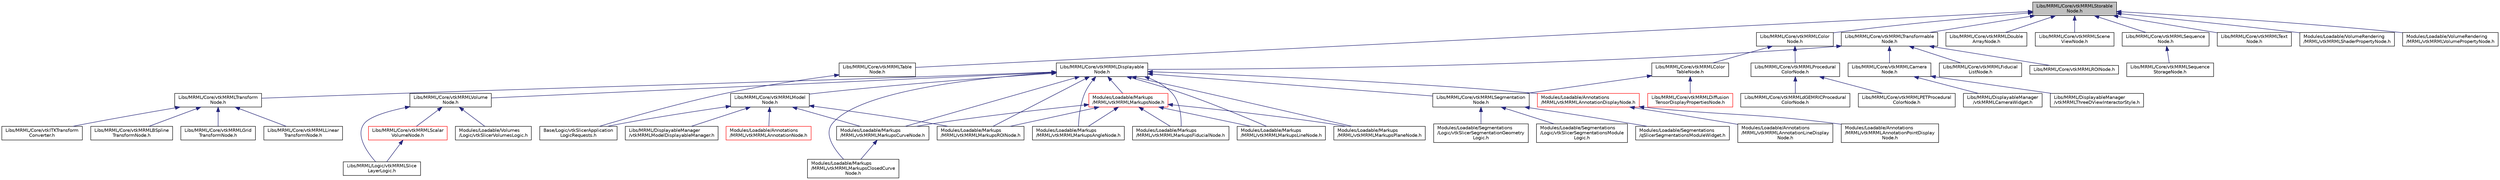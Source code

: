 digraph "Libs/MRML/Core/vtkMRMLStorableNode.h"
{
  bgcolor="transparent";
  edge [fontname="Helvetica",fontsize="10",labelfontname="Helvetica",labelfontsize="10"];
  node [fontname="Helvetica",fontsize="10",shape=record];
  Node18 [label="Libs/MRML/Core/vtkMRMLStorable\lNode.h",height=0.2,width=0.4,color="black", fillcolor="grey75", style="filled", fontcolor="black"];
  Node18 -> Node19 [dir="back",color="midnightblue",fontsize="10",style="solid",fontname="Helvetica"];
  Node19 [label="Libs/MRML/Core/vtkMRMLTransformable\lNode.h",height=0.2,width=0.4,color="black",URL="$vtkMRMLTransformableNode_8h.html"];
  Node19 -> Node20 [dir="back",color="midnightblue",fontsize="10",style="solid",fontname="Helvetica"];
  Node20 [label="Libs/MRML/Core/vtkMRMLDisplayable\lNode.h",height=0.2,width=0.4,color="black",URL="$vtkMRMLDisplayableNode_8h.html"];
  Node20 -> Node21 [dir="back",color="midnightblue",fontsize="10",style="solid",fontname="Helvetica"];
  Node21 [label="Libs/MRML/Core/vtkMRMLTransform\lNode.h",height=0.2,width=0.4,color="black",URL="$vtkMRMLTransformNode_8h.html"];
  Node21 -> Node22 [dir="back",color="midnightblue",fontsize="10",style="solid",fontname="Helvetica"];
  Node22 [label="Libs/MRML/Core/vtkITKTransform\lConverter.h",height=0.2,width=0.4,color="black",URL="$vtkITKTransformConverter_8h.html"];
  Node21 -> Node23 [dir="back",color="midnightblue",fontsize="10",style="solid",fontname="Helvetica"];
  Node23 [label="Libs/MRML/Core/vtkMRMLBSpline\lTransformNode.h",height=0.2,width=0.4,color="black",URL="$vtkMRMLBSplineTransformNode_8h.html"];
  Node21 -> Node24 [dir="back",color="midnightblue",fontsize="10",style="solid",fontname="Helvetica"];
  Node24 [label="Libs/MRML/Core/vtkMRMLGrid\lTransformNode.h",height=0.2,width=0.4,color="black",URL="$vtkMRMLGridTransformNode_8h.html"];
  Node21 -> Node25 [dir="back",color="midnightblue",fontsize="10",style="solid",fontname="Helvetica"];
  Node25 [label="Libs/MRML/Core/vtkMRMLLinear\lTransformNode.h",height=0.2,width=0.4,color="black",URL="$vtkMRMLLinearTransformNode_8h.html"];
  Node20 -> Node26 [dir="back",color="midnightblue",fontsize="10",style="solid",fontname="Helvetica"];
  Node26 [label="Libs/MRML/Core/vtkMRMLVolume\lNode.h",height=0.2,width=0.4,color="black",URL="$vtkMRMLVolumeNode_8h.html"];
  Node26 -> Node27 [dir="back",color="midnightblue",fontsize="10",style="solid",fontname="Helvetica"];
  Node27 [label="Libs/MRML/Core/vtkMRMLScalar\lVolumeNode.h",height=0.2,width=0.4,color="red",URL="$vtkMRMLScalarVolumeNode_8h.html"];
  Node27 -> Node31 [dir="back",color="midnightblue",fontsize="10",style="solid",fontname="Helvetica"];
  Node31 [label="Libs/MRML/Logic/vtkMRMLSlice\lLayerLogic.h",height=0.2,width=0.4,color="black",URL="$vtkMRMLSliceLayerLogic_8h.html"];
  Node26 -> Node31 [dir="back",color="midnightblue",fontsize="10",style="solid",fontname="Helvetica"];
  Node26 -> Node37 [dir="back",color="midnightblue",fontsize="10",style="solid",fontname="Helvetica"];
  Node37 [label="Modules/Loadable/Volumes\l/Logic/vtkSlicerVolumesLogic.h",height=0.2,width=0.4,color="black",URL="$vtkSlicerVolumesLogic_8h.html"];
  Node20 -> Node38 [dir="back",color="midnightblue",fontsize="10",style="solid",fontname="Helvetica"];
  Node38 [label="Libs/MRML/Core/vtkMRMLModel\lNode.h",height=0.2,width=0.4,color="black",URL="$vtkMRMLModelNode_8h.html"];
  Node38 -> Node36 [dir="back",color="midnightblue",fontsize="10",style="solid",fontname="Helvetica"];
  Node36 [label="Base/Logic/vtkSlicerApplication\lLogicRequests.h",height=0.2,width=0.4,color="black",URL="$vtkSlicerApplicationLogicRequests_8h.html"];
  Node38 -> Node39 [dir="back",color="midnightblue",fontsize="10",style="solid",fontname="Helvetica"];
  Node39 [label="Libs/MRML/DisplayableManager\l/vtkMRMLModelDisplayableManager.h",height=0.2,width=0.4,color="black",URL="$vtkMRMLModelDisplayableManager_8h.html"];
  Node38 -> Node40 [dir="back",color="midnightblue",fontsize="10",style="solid",fontname="Helvetica"];
  Node40 [label="Modules/Loadable/Annotations\l/MRML/vtkMRMLAnnotationNode.h",height=0.2,width=0.4,color="red",URL="$vtkMRMLAnnotationNode_8h.html"];
  Node38 -> Node52 [dir="back",color="midnightblue",fontsize="10",style="solid",fontname="Helvetica"];
  Node52 [label="Modules/Loadable/Markups\l/MRML/vtkMRMLMarkupsCurveNode.h",height=0.2,width=0.4,color="black",URL="$vtkMRMLMarkupsCurveNode_8h.html"];
  Node52 -> Node53 [dir="back",color="midnightblue",fontsize="10",style="solid",fontname="Helvetica"];
  Node53 [label="Modules/Loadable/Markups\l/MRML/vtkMRMLMarkupsClosedCurve\lNode.h",height=0.2,width=0.4,color="black",URL="$vtkMRMLMarkupsClosedCurveNode_8h.html"];
  Node38 -> Node54 [dir="back",color="midnightblue",fontsize="10",style="solid",fontname="Helvetica"];
  Node54 [label="Modules/Loadable/Markups\l/MRML/vtkMRMLMarkupsROINode.h",height=0.2,width=0.4,color="black",URL="$vtkMRMLMarkupsROINode_8h.html"];
  Node20 -> Node55 [dir="back",color="midnightblue",fontsize="10",style="solid",fontname="Helvetica"];
  Node55 [label="Libs/MRML/Core/vtkMRMLSegmentation\lNode.h",height=0.2,width=0.4,color="black",URL="$vtkMRMLSegmentationNode_8h.html"];
  Node55 -> Node56 [dir="back",color="midnightblue",fontsize="10",style="solid",fontname="Helvetica"];
  Node56 [label="Modules/Loadable/Segmentations\l/Logic/vtkSlicerSegmentationGeometry\lLogic.h",height=0.2,width=0.4,color="black",URL="$vtkSlicerSegmentationGeometryLogic_8h.html"];
  Node55 -> Node57 [dir="back",color="midnightblue",fontsize="10",style="solid",fontname="Helvetica"];
  Node57 [label="Modules/Loadable/Segmentations\l/Logic/vtkSlicerSegmentationsModule\lLogic.h",height=0.2,width=0.4,color="black",URL="$vtkSlicerSegmentationsModuleLogic_8h.html"];
  Node55 -> Node58 [dir="back",color="midnightblue",fontsize="10",style="solid",fontname="Helvetica"];
  Node58 [label="Modules/Loadable/Segmentations\l/qSlicerSegmentationsModuleWidget.h",height=0.2,width=0.4,color="black",URL="$qSlicerSegmentationsModuleWidget_8h.html"];
  Node20 -> Node59 [dir="back",color="midnightblue",fontsize="10",style="solid",fontname="Helvetica"];
  Node59 [label="Modules/Loadable/Annotations\l/MRML/vtkMRMLAnnotationDisplayNode.h",height=0.2,width=0.4,color="red",URL="$vtkMRMLAnnotationDisplayNode_8h.html"];
  Node59 -> Node60 [dir="back",color="midnightblue",fontsize="10",style="solid",fontname="Helvetica"];
  Node60 [label="Modules/Loadable/Annotations\l/MRML/vtkMRMLAnnotationLineDisplay\lNode.h",height=0.2,width=0.4,color="black",URL="$vtkMRMLAnnotationLineDisplayNode_8h.html"];
  Node59 -> Node61 [dir="back",color="midnightblue",fontsize="10",style="solid",fontname="Helvetica"];
  Node61 [label="Modules/Loadable/Annotations\l/MRML/vtkMRMLAnnotationPointDisplay\lNode.h",height=0.2,width=0.4,color="black",URL="$vtkMRMLAnnotationPointDisplayNode_8h.html"];
  Node20 -> Node63 [dir="back",color="midnightblue",fontsize="10",style="solid",fontname="Helvetica"];
  Node63 [label="Modules/Loadable/Markups\l/MRML/vtkMRMLMarkupsAngleNode.h",height=0.2,width=0.4,color="black",URL="$vtkMRMLMarkupsAngleNode_8h.html"];
  Node20 -> Node64 [dir="back",color="midnightblue",fontsize="10",style="solid",fontname="Helvetica"];
  Node64 [label="Modules/Loadable/Markups\l/MRML/vtkMRMLMarkupsNode.h",height=0.2,width=0.4,color="red",URL="$vtkMRMLMarkupsNode_8h.html"];
  Node64 -> Node63 [dir="back",color="midnightblue",fontsize="10",style="solid",fontname="Helvetica"];
  Node64 -> Node52 [dir="back",color="midnightblue",fontsize="10",style="solid",fontname="Helvetica"];
  Node64 -> Node67 [dir="back",color="midnightblue",fontsize="10",style="solid",fontname="Helvetica"];
  Node67 [label="Modules/Loadable/Markups\l/MRML/vtkMRMLMarkupsFiducialNode.h",height=0.2,width=0.4,color="black",URL="$vtkMRMLMarkupsFiducialNode_8h.html"];
  Node64 -> Node68 [dir="back",color="midnightblue",fontsize="10",style="solid",fontname="Helvetica"];
  Node68 [label="Modules/Loadable/Markups\l/MRML/vtkMRMLMarkupsLineNode.h",height=0.2,width=0.4,color="black",URL="$vtkMRMLMarkupsLineNode_8h.html"];
  Node64 -> Node69 [dir="back",color="midnightblue",fontsize="10",style="solid",fontname="Helvetica"];
  Node69 [label="Modules/Loadable/Markups\l/MRML/vtkMRMLMarkupsPlaneNode.h",height=0.2,width=0.4,color="black",URL="$vtkMRMLMarkupsPlaneNode_8h.html"];
  Node64 -> Node54 [dir="back",color="midnightblue",fontsize="10",style="solid",fontname="Helvetica"];
  Node20 -> Node53 [dir="back",color="midnightblue",fontsize="10",style="solid",fontname="Helvetica"];
  Node20 -> Node52 [dir="back",color="midnightblue",fontsize="10",style="solid",fontname="Helvetica"];
  Node20 -> Node67 [dir="back",color="midnightblue",fontsize="10",style="solid",fontname="Helvetica"];
  Node20 -> Node68 [dir="back",color="midnightblue",fontsize="10",style="solid",fontname="Helvetica"];
  Node20 -> Node69 [dir="back",color="midnightblue",fontsize="10",style="solid",fontname="Helvetica"];
  Node20 -> Node54 [dir="back",color="midnightblue",fontsize="10",style="solid",fontname="Helvetica"];
  Node19 -> Node95 [dir="back",color="midnightblue",fontsize="10",style="solid",fontname="Helvetica"];
  Node95 [label="Libs/MRML/Core/vtkMRMLCamera\lNode.h",height=0.2,width=0.4,color="black",URL="$vtkMRMLCameraNode_8h.html"];
  Node95 -> Node96 [dir="back",color="midnightblue",fontsize="10",style="solid",fontname="Helvetica"];
  Node96 [label="Libs/MRML/DisplayableManager\l/vtkMRMLCameraWidget.h",height=0.2,width=0.4,color="black",URL="$vtkMRMLCameraWidget_8h.html"];
  Node95 -> Node97 [dir="back",color="midnightblue",fontsize="10",style="solid",fontname="Helvetica"];
  Node97 [label="Libs/MRML/DisplayableManager\l/vtkMRMLThreeDViewInteractorStyle.h",height=0.2,width=0.4,color="black",URL="$vtkMRMLThreeDViewInteractorStyle_8h.html"];
  Node19 -> Node98 [dir="back",color="midnightblue",fontsize="10",style="solid",fontname="Helvetica"];
  Node98 [label="Libs/MRML/Core/vtkMRMLFiducial\lListNode.h",height=0.2,width=0.4,color="black",URL="$vtkMRMLFiducialListNode_8h.html"];
  Node19 -> Node99 [dir="back",color="midnightblue",fontsize="10",style="solid",fontname="Helvetica"];
  Node99 [label="Libs/MRML/Core/vtkMRMLROINode.h",height=0.2,width=0.4,color="black",URL="$vtkMRMLROINode_8h.html"];
  Node18 -> Node100 [dir="back",color="midnightblue",fontsize="10",style="solid",fontname="Helvetica"];
  Node100 [label="Libs/MRML/Core/vtkMRMLColor\lNode.h",height=0.2,width=0.4,color="black",URL="$vtkMRMLColorNode_8h.html"];
  Node100 -> Node101 [dir="back",color="midnightblue",fontsize="10",style="solid",fontname="Helvetica"];
  Node101 [label="Libs/MRML/Core/vtkMRMLColor\lTableNode.h",height=0.2,width=0.4,color="black",URL="$vtkMRMLColorTableNode_8h.html"];
  Node101 -> Node102 [dir="back",color="midnightblue",fontsize="10",style="solid",fontname="Helvetica"];
  Node102 [label="Libs/MRML/Core/vtkMRMLDiffusion\lTensorDisplayPropertiesNode.h",height=0.2,width=0.4,color="red",URL="$vtkMRMLDiffusionTensorDisplayPropertiesNode_8h.html"];
  Node101 -> Node55 [dir="back",color="midnightblue",fontsize="10",style="solid",fontname="Helvetica"];
  Node100 -> Node104 [dir="back",color="midnightblue",fontsize="10",style="solid",fontname="Helvetica"];
  Node104 [label="Libs/MRML/Core/vtkMRMLProcedural\lColorNode.h",height=0.2,width=0.4,color="black",URL="$vtkMRMLProceduralColorNode_8h.html"];
  Node104 -> Node105 [dir="back",color="midnightblue",fontsize="10",style="solid",fontname="Helvetica"];
  Node105 [label="Libs/MRML/Core/vtkMRMLdGEMRICProcedural\lColorNode.h",height=0.2,width=0.4,color="black",URL="$vtkMRMLdGEMRICProceduralColorNode_8h.html"];
  Node104 -> Node106 [dir="back",color="midnightblue",fontsize="10",style="solid",fontname="Helvetica"];
  Node106 [label="Libs/MRML/Core/vtkMRMLPETProcedural\lColorNode.h",height=0.2,width=0.4,color="black",URL="$vtkMRMLPETProceduralColorNode_8h.html"];
  Node18 -> Node107 [dir="back",color="midnightblue",fontsize="10",style="solid",fontname="Helvetica"];
  Node107 [label="Libs/MRML/Core/vtkMRMLDouble\lArrayNode.h",height=0.2,width=0.4,color="black",URL="$vtkMRMLDoubleArrayNode_8h.html"];
  Node18 -> Node108 [dir="back",color="midnightblue",fontsize="10",style="solid",fontname="Helvetica"];
  Node108 [label="Libs/MRML/Core/vtkMRMLScene\lViewNode.h",height=0.2,width=0.4,color="black",URL="$vtkMRMLSceneViewNode_8h.html"];
  Node18 -> Node109 [dir="back",color="midnightblue",fontsize="10",style="solid",fontname="Helvetica"];
  Node109 [label="Libs/MRML/Core/vtkMRMLSequence\lNode.h",height=0.2,width=0.4,color="black",URL="$vtkMRMLSequenceNode_8h.html"];
  Node109 -> Node110 [dir="back",color="midnightblue",fontsize="10",style="solid",fontname="Helvetica"];
  Node110 [label="Libs/MRML/Core/vtkMRMLSequence\lStorageNode.h",height=0.2,width=0.4,color="black",URL="$vtkMRMLSequenceStorageNode_8h.html"];
  Node18 -> Node111 [dir="back",color="midnightblue",fontsize="10",style="solid",fontname="Helvetica"];
  Node111 [label="Libs/MRML/Core/vtkMRMLTable\lNode.h",height=0.2,width=0.4,color="black",URL="$vtkMRMLTableNode_8h.html"];
  Node111 -> Node36 [dir="back",color="midnightblue",fontsize="10",style="solid",fontname="Helvetica"];
  Node18 -> Node112 [dir="back",color="midnightblue",fontsize="10",style="solid",fontname="Helvetica"];
  Node112 [label="Libs/MRML/Core/vtkMRMLText\lNode.h",height=0.2,width=0.4,color="black",URL="$vtkMRMLTextNode_8h.html"];
  Node18 -> Node113 [dir="back",color="midnightblue",fontsize="10",style="solid",fontname="Helvetica"];
  Node113 [label="Modules/Loadable/VolumeRendering\l/MRML/vtkMRMLShaderPropertyNode.h",height=0.2,width=0.4,color="black",URL="$vtkMRMLShaderPropertyNode_8h.html"];
  Node18 -> Node114 [dir="back",color="midnightblue",fontsize="10",style="solid",fontname="Helvetica"];
  Node114 [label="Modules/Loadable/VolumeRendering\l/MRML/vtkMRMLVolumePropertyNode.h",height=0.2,width=0.4,color="black",URL="$vtkMRMLVolumePropertyNode_8h.html"];
}
